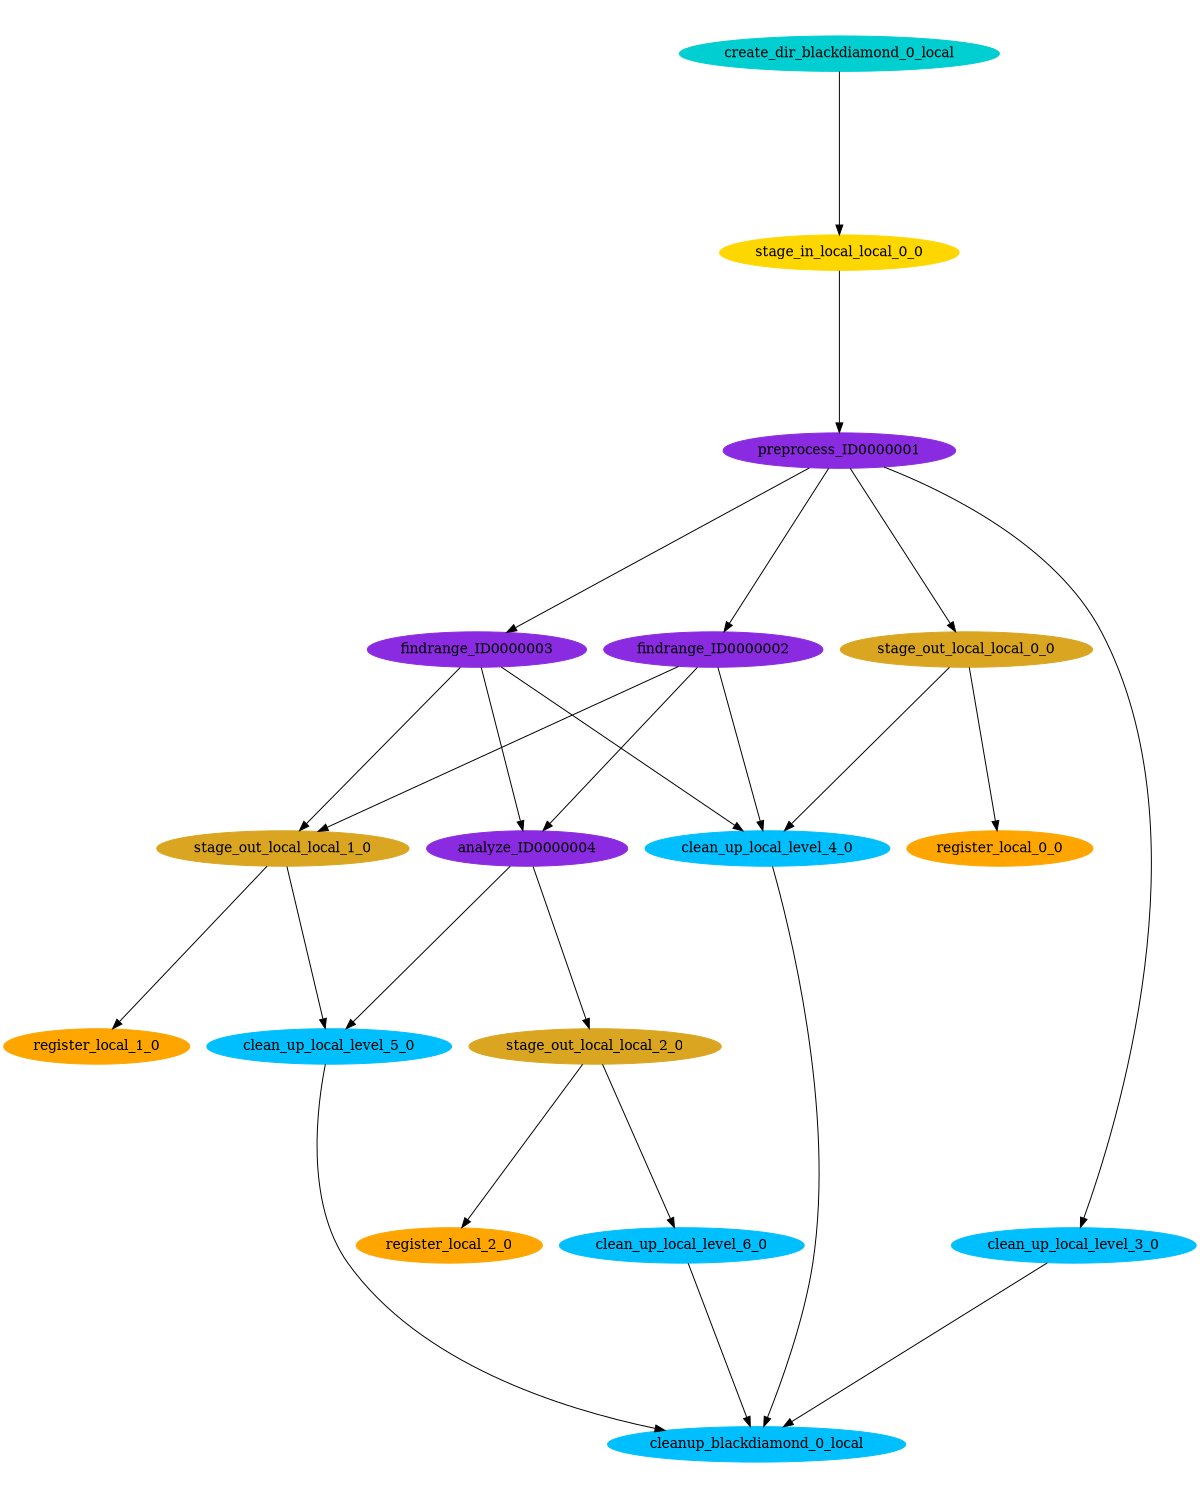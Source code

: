 digraph E {
size="8.0,10.0"
ratio=fill
node [shape=ellipse]
edge [arrowhead=normal, arrowsize=1.0]
	"preprocess_ID0000001" [color=blueviolet,style=filled,label="preprocess_ID0000001"]
	"stage_out_local_local_2_0" [color=goldenrod,style=filled,label="stage_out_local_local_2_0"]
	"stage_out_local_local_1_0" [color=goldenrod,style=filled,label="stage_out_local_local_1_0"]
	"clean_up_local_level_3_0" [color=deepskyblue,style=filled,label="clean_up_local_level_3_0"]
	"stage_out_local_local_0_0" [color=goldenrod,style=filled,label="stage_out_local_local_0_0"]
	"clean_up_local_level_4_0" [color=deepskyblue,style=filled,label="clean_up_local_level_4_0"]
	"clean_up_local_level_5_0" [color=deepskyblue,style=filled,label="clean_up_local_level_5_0"]
	"clean_up_local_level_6_0" [color=deepskyblue,style=filled,label="clean_up_local_level_6_0"]
	"stage_in_local_local_0_0" [color=gold,style=filled,label="stage_in_local_local_0_0"]
	"findrange_ID0000003" [color=blueviolet,style=filled,label="findrange_ID0000003"]
	"findrange_ID0000002" [color=blueviolet,style=filled,label="findrange_ID0000002"]
	"create_dir_blackdiamond_0_local" [color=darkturquoise,style=filled,label="create_dir_blackdiamond_0_local"]
	"register_local_2_0" [color=orange,style=filled,label="register_local_2_0"]
	"analyze_ID0000004" [color=blueviolet,style=filled,label="analyze_ID0000004"]
	"register_local_1_0" [color=orange,style=filled,label="register_local_1_0"]
	"register_local_0_0" [color=orange,style=filled,label="register_local_0_0"]
	"cleanup_blackdiamond_0_local" [color=deepskyblue,style=filled,label="cleanup_blackdiamond_0_local"]

	"preprocess_ID0000001" -> "clean_up_local_level_3_0"
	"preprocess_ID0000001" -> "stage_out_local_local_0_0"
	"preprocess_ID0000001" -> "findrange_ID0000003"
	"preprocess_ID0000001" -> "findrange_ID0000002"
	"stage_out_local_local_2_0" -> "register_local_2_0"
	"stage_out_local_local_2_0" -> "clean_up_local_level_6_0"
	"stage_out_local_local_1_0" -> "register_local_1_0"
	"stage_out_local_local_1_0" -> "clean_up_local_level_5_0"
	"clean_up_local_level_3_0" -> "cleanup_blackdiamond_0_local"
	"stage_out_local_local_0_0" -> "register_local_0_0"
	"stage_out_local_local_0_0" -> "clean_up_local_level_4_0"
	"clean_up_local_level_4_0" -> "cleanup_blackdiamond_0_local"
	"clean_up_local_level_5_0" -> "cleanup_blackdiamond_0_local"
	"clean_up_local_level_6_0" -> "cleanup_blackdiamond_0_local"
	"stage_in_local_local_0_0" -> "preprocess_ID0000001"
	"findrange_ID0000003" -> "analyze_ID0000004"
	"findrange_ID0000003" -> "stage_out_local_local_1_0"
	"findrange_ID0000003" -> "clean_up_local_level_4_0"
	"findrange_ID0000002" -> "analyze_ID0000004"
	"findrange_ID0000002" -> "stage_out_local_local_1_0"
	"findrange_ID0000002" -> "clean_up_local_level_4_0"
	"create_dir_blackdiamond_0_local" -> "stage_in_local_local_0_0"
	"analyze_ID0000004" -> "stage_out_local_local_2_0"
	"analyze_ID0000004" -> "clean_up_local_level_5_0"
}
